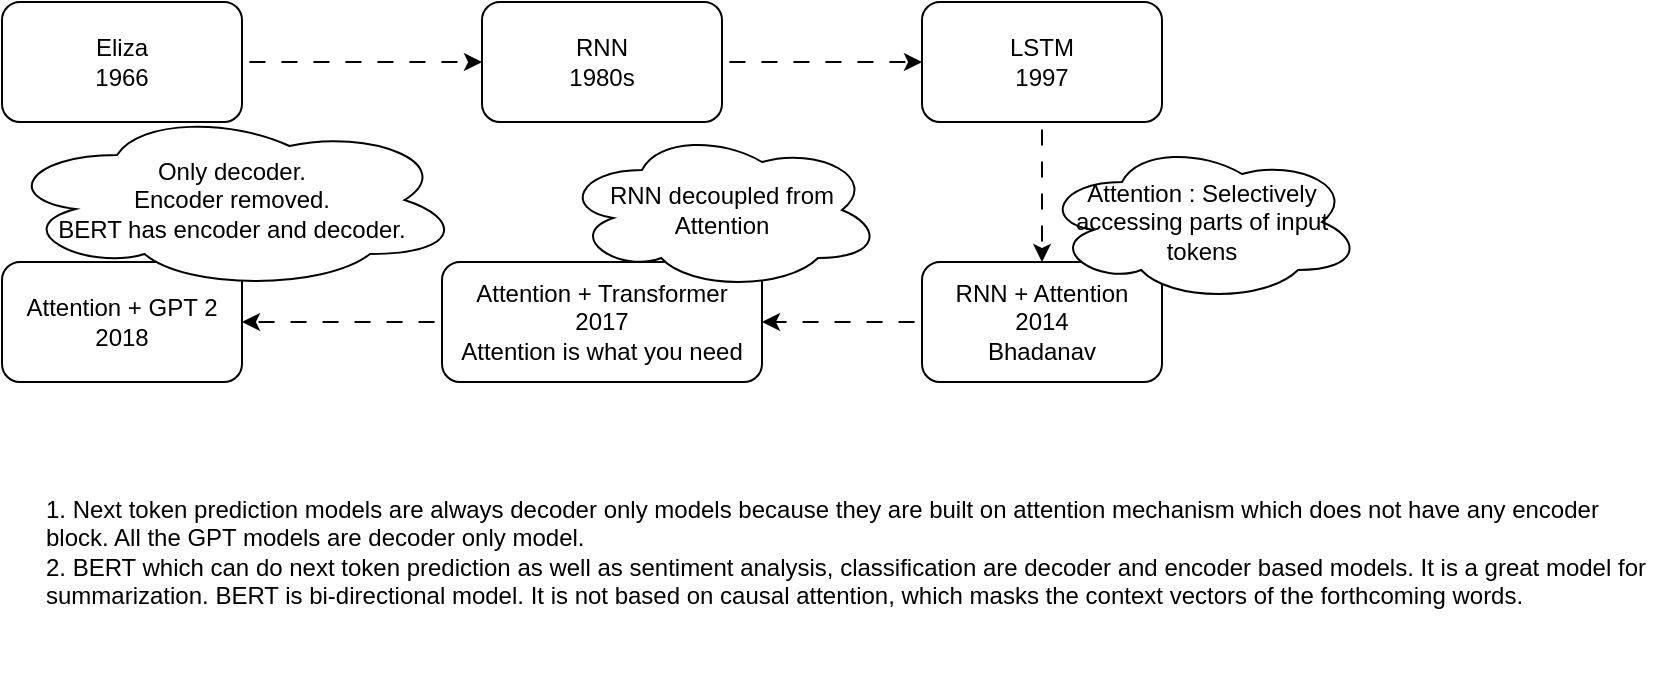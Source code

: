 <mxfile>
    <diagram id="2nEmGWlg9AN7trLZjP3I" name="Page-1">
        <mxGraphModel dx="362" dy="659" grid="1" gridSize="10" guides="1" tooltips="1" connect="1" arrows="1" fold="1" page="1" pageScale="1" pageWidth="850" pageHeight="1100" math="0" shadow="0">
            <root>
                <mxCell id="0"/>
                <mxCell id="1" parent="0"/>
                <mxCell id="17" value="" style="group" parent="1" vertex="1" connectable="0">
                    <mxGeometry y="120" width="830" height="340" as="geometry"/>
                </mxCell>
                <mxCell id="4" value="" style="edgeStyle=none;html=1;flowAnimation=1;" parent="17" source="2" target="3" edge="1">
                    <mxGeometry relative="1" as="geometry"/>
                </mxCell>
                <mxCell id="2" value="Eliza&lt;div&gt;1966&lt;/div&gt;" style="rounded=1;whiteSpace=wrap;html=1;" parent="17" vertex="1">
                    <mxGeometry width="120" height="60" as="geometry"/>
                </mxCell>
                <mxCell id="6" value="" style="edgeStyle=none;html=1;flowAnimation=1;" parent="17" source="3" target="5" edge="1">
                    <mxGeometry relative="1" as="geometry"/>
                </mxCell>
                <mxCell id="3" value="RNN&lt;div&gt;1980s&lt;/div&gt;" style="whiteSpace=wrap;html=1;rounded=1;" parent="17" vertex="1">
                    <mxGeometry x="240" width="120" height="60" as="geometry"/>
                </mxCell>
                <mxCell id="8" value="" style="edgeStyle=none;html=1;flowAnimation=1;" parent="17" source="5" target="7" edge="1">
                    <mxGeometry relative="1" as="geometry"/>
                </mxCell>
                <mxCell id="5" value="LSTM&lt;div&gt;1997&lt;/div&gt;" style="whiteSpace=wrap;html=1;rounded=1;" parent="17" vertex="1">
                    <mxGeometry x="460" width="120" height="60" as="geometry"/>
                </mxCell>
                <mxCell id="10" value="" style="edgeStyle=none;html=1;flowAnimation=1;" parent="17" source="7" target="9" edge="1">
                    <mxGeometry relative="1" as="geometry"/>
                </mxCell>
                <mxCell id="7" value="RNN + Attention&lt;div&gt;2014&lt;/div&gt;&lt;div&gt;Bhadanav&lt;/div&gt;" style="whiteSpace=wrap;html=1;rounded=1;" parent="17" vertex="1">
                    <mxGeometry x="460" y="130" width="120" height="60" as="geometry"/>
                </mxCell>
                <mxCell id="12" value="" style="edgeStyle=none;html=1;flowAnimation=1;" parent="17" source="9" target="11" edge="1">
                    <mxGeometry relative="1" as="geometry"/>
                </mxCell>
                <mxCell id="9" value="Attention + Transformer&lt;div&gt;2017&lt;/div&gt;&lt;div&gt;Attention is what you need&lt;/div&gt;" style="whiteSpace=wrap;html=1;rounded=1;" parent="17" vertex="1">
                    <mxGeometry x="220" y="130" width="160" height="60" as="geometry"/>
                </mxCell>
                <mxCell id="11" value="Attention + GPT 2&lt;div&gt;2018&lt;/div&gt;" style="whiteSpace=wrap;html=1;rounded=1;" parent="17" vertex="1">
                    <mxGeometry y="130" width="120" height="60" as="geometry"/>
                </mxCell>
                <mxCell id="13" value="RNN decoupled from Attention" style="ellipse;shape=cloud;whiteSpace=wrap;html=1;" parent="17" vertex="1">
                    <mxGeometry x="280" y="64" width="160" height="80" as="geometry"/>
                </mxCell>
                <mxCell id="14" value="Only decoder.&lt;div&gt;Encoder removed.&lt;/div&gt;&lt;div&gt;BERT has encoder and decoder.&lt;/div&gt;" style="ellipse;shape=cloud;whiteSpace=wrap;html=1;" parent="17" vertex="1">
                    <mxGeometry y="54" width="230" height="90" as="geometry"/>
                </mxCell>
                <mxCell id="15" value="Attention : Selectively accessing parts of input tokens" style="ellipse;shape=cloud;whiteSpace=wrap;html=1;" parent="17" vertex="1">
                    <mxGeometry x="520" y="70" width="160" height="80" as="geometry"/>
                </mxCell>
                <mxCell id="16" value="1. Next token prediction models are always decoder only models because they are built on attention mechanism which does not have any encoder block. All the GPT models are decoder only model.&amp;nbsp;&lt;div&gt;2. BERT which can do next token prediction as well as sentiment analysis, classification are decoder and encoder based models. It is a great model for summarization. BERT is bi-directional model. It is not based on causal attention, which masks the context vectors of the forthcoming words.&amp;nbsp;&lt;/div&gt;" style="text;html=1;align=left;verticalAlign=middle;whiteSpace=wrap;rounded=0;" parent="17" vertex="1">
                    <mxGeometry x="20" y="210" width="810" height="130" as="geometry"/>
                </mxCell>
            </root>
        </mxGraphModel>
    </diagram>
</mxfile>